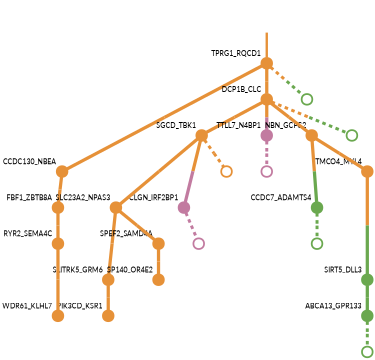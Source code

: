 strict digraph  {
graph[splines=false]; nodesep=0.7; rankdir=TB; ranksep=0.6; forcelabels=true; dpi=600; size=2.5;
0 [color="#e69138ff", fillcolor="#e69138ff", fixedsize=true, fontname=Lato, fontsize="12pt", height="0.25", label="", penwidth=3, shape=circle, style=filled, xlabel=TPRG1_RQCD1];
2 [color="#e69138ff", fillcolor="#e69138ff", fixedsize=true, fontname=Lato, fontsize="12pt", height="0.25", label="", penwidth=3, shape=circle, style=filled, xlabel=CCDC130_NBEA];
9 [color="#e69138ff", fillcolor="#e69138ff", fixedsize=true, fontname=Lato, fontsize="12pt", height="0.25", label="", penwidth=3, shape=circle, style=filled, xlabel=DCP1B_CLC];
19 [color="#6aa84fff", fillcolor="#6aa84fff", fixedsize=true, fontname=Lato, fontsize="12pt", height="0.25", label="", penwidth=3, shape=circle, style=solid, xlabel=""];
1 [color="#6aa84fff", fillcolor="#6aa84fff", fixedsize=true, fontname=Lato, fontsize="12pt", height="0.25", label="", penwidth=3, shape=circle, style=filled, xlabel=SIRT5_DLL3];
11 [color="#6aa84fff", fillcolor="#6aa84fff", fixedsize=true, fontname=Lato, fontsize="12pt", height="0.25", label="", penwidth=3, shape=circle, style=filled, xlabel=ABCA13_GPR133];
14 [color="#e69138ff", fillcolor="#e69138ff", fixedsize=true, fontname=Lato, fontsize="12pt", height="0.25", label="", penwidth=3, shape=circle, style=filled, xlabel=FBF1_ZBTB8A];
3 [color="#6aa84fff", fillcolor="#6aa84fff", fixedsize=true, fontname=Lato, fontsize="12pt", height="0.25", label="", penwidth=3, shape=circle, style=filled, xlabel=CCDC7_ADAMTS4];
20 [color="#6aa84fff", fillcolor="#6aa84fff", fixedsize=true, fontname=Lato, fontsize="12pt", height="0.25", label="", penwidth=3, shape=circle, style=solid, xlabel=""];
4 [color="#e69138ff", fillcolor="#e69138ff", fixedsize=true, fontname=Lato, fontsize="12pt", height="0.25", label="", penwidth=3, shape=circle, style=filled, xlabel=SLC23A2_NPAS3];
7 [color="#e69138ff", fillcolor="#e69138ff", fixedsize=true, fontname=Lato, fontsize="12pt", height="0.25", label="", penwidth=3, shape=circle, style=filled, xlabel=SLITRK5_GRM6];
8 [color="#e69138ff", fillcolor="#e69138ff", fixedsize=true, fontname=Lato, fontsize="12pt", height="0.25", label="", penwidth=3, shape=circle, style=filled, xlabel=SPEF2_SAMD4A];
5 [color="#c27ba0ff", fillcolor="#c27ba0ff", fixedsize=true, fontname=Lato, fontsize="12pt", height="0.25", label="", penwidth=3, shape=circle, style=filled, xlabel=CLGN_IRF2BP1];
23 [color="#c27ba0ff", fillcolor="#c27ba0ff", fixedsize=true, fontname=Lato, fontsize="12pt", height="0.25", label="", penwidth=3, shape=circle, style=solid, xlabel=""];
16 [color="#e69138ff", fillcolor="#e69138ff", fixedsize=true, fontname=Lato, fontsize="12pt", height="0.25", label="", penwidth=3, shape=circle, style=filled, xlabel=PIK3CD_KSR1];
13 [color="#e69138ff", fillcolor="#e69138ff", fixedsize=true, fontname=Lato, fontsize="12pt", height="0.25", label="", penwidth=3, shape=circle, style=filled, xlabel=SP140_OR4E2];
10 [color="#e69138ff", fillcolor="#e69138ff", fixedsize=true, fontname=Lato, fontsize="12pt", height="0.25", label="", penwidth=3, shape=circle, style=filled, xlabel=SGCD_TBK1];
15 [color="#c27ba0ff", fillcolor="#c27ba0ff", fixedsize=true, fontname=Lato, fontsize="12pt", height="0.25", label="", penwidth=3, shape=circle, style=filled, xlabel=TTLL7_N4BP1];
18 [color="#e69138ff", fillcolor="#e69138ff", fixedsize=true, fontname=Lato, fontsize="12pt", height="0.25", label="", penwidth=3, shape=circle, style=filled, xlabel=NBN_GCFC2];
21 [color="#6aa84fff", fillcolor="#6aa84fff", fixedsize=true, fontname=Lato, fontsize="12pt", height="0.25", label="", penwidth=3, shape=circle, style=solid, xlabel=""];
25 [color="#e69138ff", fillcolor="#e69138ff", fixedsize=true, fontname=Lato, fontsize="12pt", height="0.25", label="", penwidth=3, shape=circle, style=solid, xlabel=""];
22 [color="#6aa84fff", fillcolor="#6aa84fff", fixedsize=true, fontname=Lato, fontsize="12pt", height="0.25", label="", penwidth=3, shape=circle, style=solid, xlabel=""];
12 [color="#e69138ff", fillcolor="#e69138ff", fixedsize=true, fontname=Lato, fontsize="12pt", height="0.25", label="", penwidth=3, shape=circle, style=filled, xlabel=RYR2_SEMA4C];
6 [color="#e69138ff", fillcolor="#e69138ff", fixedsize=true, fontname=Lato, fontsize="12pt", height="0.25", label="", penwidth=3, shape=circle, style=filled, xlabel=WDR61_KLHL7];
24 [color="#c27ba0ff", fillcolor="#c27ba0ff", fixedsize=true, fontname=Lato, fontsize="12pt", height="0.25", label="", penwidth=3, shape=circle, style=solid, xlabel=""];
17 [color="#e69138ff", fillcolor="#e69138ff", fixedsize=true, fontname=Lato, fontsize="12pt", height="0.25", label="", penwidth=3, shape=circle, style=filled, xlabel=TMCO4_MYL4];
normal [label="", penwidth=3, style=invis, xlabel=TPRG1_RQCD1];
0 -> 2  [arrowsize=0, color="#e69138ff;0.5:#e69138ff", minlen="3.0", penwidth="5.5", style=solid];
0 -> 9  [arrowsize=0, color="#e69138ff;0.5:#e69138ff", minlen="1.8888888359069824", penwidth="5.5", style=solid];
0 -> 19  [arrowsize=0, color="#e69138ff;0.5:#6aa84fff", minlen="1.2777777910232544", penwidth=5, style=dashed];
2 -> 14  [arrowsize=0, color="#e69138ff;0.5:#e69138ff", minlen="1.6666667461395264", penwidth="5.5", style=solid];
9 -> 10  [arrowsize=0, color="#e69138ff;0.5:#e69138ff", minlen="1.8888888359069824", penwidth="5.5", style=solid];
9 -> 15  [arrowsize=0, color="#e69138ff;0.5:#c27ba0ff", minlen="1.6666667461395264", penwidth="5.5", style=solid];
9 -> 18  [arrowsize=0, color="#e69138ff;0.5:#e69138ff", minlen="1.5555555820465088", penwidth="5.5", style=solid];
9 -> 21  [arrowsize=0, color="#e69138ff;0.5:#6aa84fff", minlen="1.2777777910232544", penwidth=5, style=dashed];
1 -> 11  [arrowsize=0, color="#6aa84fff;0.5:#6aa84fff", minlen="1.7777777910232544", penwidth="5.5", style=solid];
11 -> 22  [arrowsize=0, color="#6aa84fff;0.5:#6aa84fff", minlen="1.2777777910232544", penwidth=5, style=dashed];
14 -> 12  [arrowsize=0, color="#e69138ff;0.5:#e69138ff", minlen="1.7777777910232544", penwidth="5.5", style=solid];
3 -> 20  [arrowsize=0, color="#6aa84fff;0.5:#6aa84fff", minlen="1.2777777910232544", penwidth=5, style=dashed];
4 -> 7  [arrowsize=0, color="#e69138ff;0.5:#e69138ff", minlen="2.0", penwidth="5.5", style=solid];
4 -> 8  [arrowsize=0, color="#e69138ff;0.5:#e69138ff", minlen="1.8888888359069824", penwidth="5.5", style=solid];
7 -> 16  [arrowsize=0, color="#e69138ff;0.5:#e69138ff", minlen="1.5555555820465088", penwidth="5.5", style=solid];
8 -> 13  [arrowsize=0, color="#e69138ff;0.5:#e69138ff", minlen="1.6666667461395264", penwidth="5.5", style=solid];
5 -> 23  [arrowsize=0, color="#c27ba0ff;0.5:#c27ba0ff", minlen="1.2777777910232544", penwidth=5, style=dashed];
10 -> 4  [arrowsize=0, color="#e69138ff;0.5:#e69138ff", minlen="2.4444446563720703", penwidth="5.5", style=solid];
10 -> 5  [arrowsize=0, color="#e69138ff;0.5:#c27ba0ff", minlen="2.3333334922790527", penwidth="5.5", style=solid];
10 -> 25  [arrowsize=0, color="#e69138ff;0.5:#e69138ff", minlen="1.2777777910232544", penwidth=5, style=dashed];
15 -> 24  [arrowsize=0, color="#c27ba0ff;0.5:#c27ba0ff", minlen="1.2777777910232544", penwidth=5, style=dashed];
18 -> 3  [arrowsize=0, color="#e69138ff;0.5:#6aa84fff", minlen="2.777777671813965", penwidth="5.5", style=solid];
18 -> 17  [arrowsize=0, color="#e69138ff;0.5:#e69138ff", minlen="1.5555555820465088", penwidth="5.5", style=solid];
12 -> 6  [arrowsize=0, color="#e69138ff;0.5:#e69138ff", minlen="2.222222328186035", penwidth="5.5", style=solid];
17 -> 1  [arrowsize=0, color="#e69138ff;0.5:#6aa84fff", minlen="3.0", penwidth="5.5", style=solid];
normal -> 0  [arrowsize=0, color="#e69138ff", label="", penwidth=4, style=solid];
}
